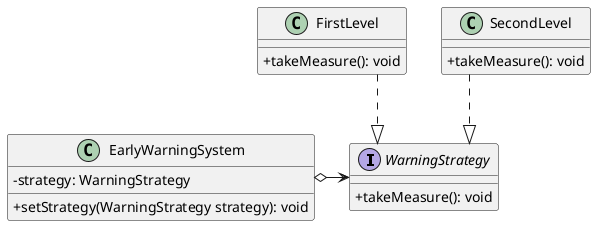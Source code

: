 @startuml
'https://plantuml.com/class-diagram

skinparam classAttributeIconSize 0
skinparam linetype ortho

interface WarningStrategy{
+ takeMeasure(): void
}

Class FirstLevel{
+ takeMeasure(): void
}

Class SecondLevel{
+ takeMeasure(): void
}
Class EarlyWarningSystem{
- strategy: WarningStrategy
+ setStrategy(WarningStrategy strategy): void
}


FirstLevel ..|> WarningStrategy
SecondLevel ..|> WarningStrategy
EarlyWarningSystem o-> WarningStrategy
@enduml